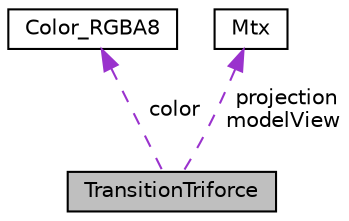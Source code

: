 digraph "TransitionTriforce"
{
 // LATEX_PDF_SIZE
  edge [fontname="Helvetica",fontsize="10",labelfontname="Helvetica",labelfontsize="10"];
  node [fontname="Helvetica",fontsize="10",shape=record];
  Node1 [label="TransitionTriforce",height=0.2,width=0.4,color="black", fillcolor="grey75", style="filled", fontcolor="black",tooltip=" "];
  Node2 -> Node1 [dir="back",color="darkorchid3",fontsize="10",style="dashed",label=" color" ,fontname="Helvetica"];
  Node2 [label="Color_RGBA8",height=0.2,width=0.4,color="black", fillcolor="white", style="filled",URL="$de/d78/unionColor__RGBA8.html",tooltip=" "];
  Node3 -> Node1 [dir="back",color="darkorchid3",fontsize="10",style="dashed",label=" projection\nmodelView" ,fontname="Helvetica"];
  Node3 [label="Mtx",height=0.2,width=0.4,color="black", fillcolor="white", style="filled",URL="$d6/d4c/unionMtx.html",tooltip=" "];
}
